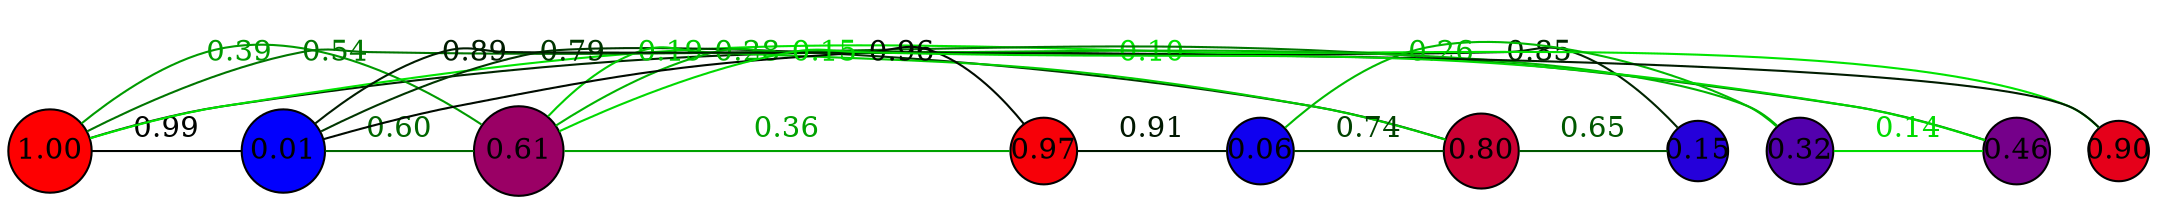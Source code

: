 graph G {
    splines=true;
    overlap=false;
    sep="1.0";
    edge [minlen=2, constraint=false];
    0 [label="1.00", style=filled, fillcolor="#fe0001", width=0.55, height=0.55, fixedsize=true, shape=circle];
    1 [label="0.80", style=filled, fillcolor="#cb0034", width=0.50, height=0.50, fixedsize=true, shape=circle];
    2 [label="0.32", style=filled, fillcolor="#5200ad", width=0.45, height=0.45, fixedsize=true, shape=circle];
    3 [label="0.01", style=filled, fillcolor="#0200fd", width=0.55, height=0.55, fixedsize=true, shape=circle];
    4 [label="0.15", style=filled, fillcolor="#2500da", width=0.40, height=0.40, fixedsize=true, shape=circle];
    5 [label="0.61", style=filled, fillcolor="#9a0065", width=0.60, height=0.60, fixedsize=true, shape=circle];
    6 [label="0.97", style=filled, fillcolor="#f70008", width=0.45, height=0.45, fixedsize=true, shape=circle];
    7 [label="0.90", style=filled, fillcolor="#e5001a", width=0.40, height=0.40, fixedsize=true, shape=circle];
    8 [label="0.46", style=filled, fillcolor="#75008a", width=0.45, height=0.45, fixedsize=true, shape=circle];
    9 [label="0.06", style=filled, fillcolor="#0f00f0", width=0.45, height=0.45, fixedsize=true, shape=circle];
    0 -- 3 [weight=0.99, color="#000300", fontcolor="#000300", label="0.99"];
    0 -- 4 [weight=0.85, color="#002500", fontcolor="#002500", label="0.85"];
    0 -- 5 [weight=0.39, color="#009b00", fontcolor="#009b00", label="0.39"];
    0 -- 7 [weight=0.10, color="#00e500", fontcolor="#00e500", label="0.10"];
    0 -- 8 [weight=0.54, color="#007600", fontcolor="#007600", label="0.54"];
    1 -- 3 [weight=0.79, color="#003600", fontcolor="#003600", label="0.79"];
    1 -- 4 [weight=0.65, color="#005800", fontcolor="#005800", label="0.65"];
    1 -- 5 [weight=0.19, color="#00ce00", fontcolor="#00ce00", label="0.19"];
    1 -- 9 [weight=0.74, color="#004200", fontcolor="#004200", label="0.74"];
    2 -- 5 [weight=0.28, color="#00b600", fontcolor="#00b600", label="0.28"];
    2 -- 8 [weight=0.14, color="#00db00", fontcolor="#00db00", label="0.14"];
    2 -- 9 [weight=0.26, color="#00bb00", fontcolor="#00bb00", label="0.26"];
    3 -- 5 [weight=0.60, color="#006600", fontcolor="#006600", label="0.60"];
    3 -- 6 [weight=0.96, color="#000a00", fontcolor="#000a00", label="0.96"];
    3 -- 7 [weight=0.89, color="#001c00", fontcolor="#001c00", label="0.89"];
    5 -- 6 [weight=0.36, color="#00a200", fontcolor="#00a200", label="0.36"];
    5 -- 8 [weight=0.15, color="#00d900", fontcolor="#00d900", label="0.15"];
    6 -- 9 [weight=0.91, color="#001700", fontcolor="#001700", label="0.91"];
}

